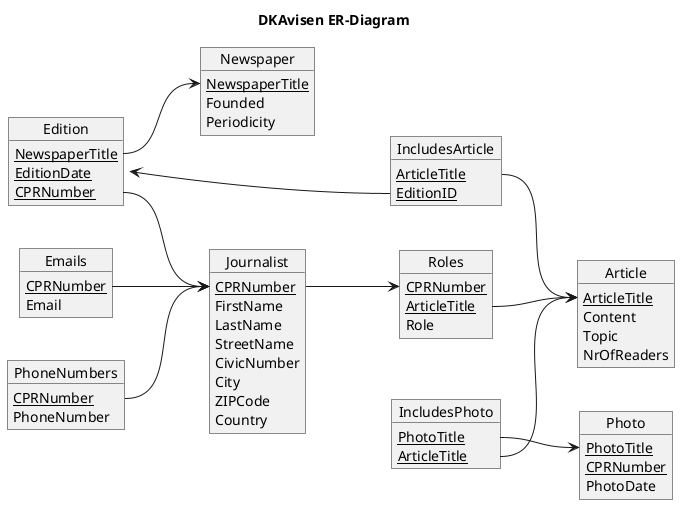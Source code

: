 @startuml logical_design_diagram
title DKAvisen ER-Diagram
left to right direction
' skinparam linetype polyline
' skinparam linetype ortho

Object Journalist {
    <u>CPRNumber
    FirstName
    LastName
    StreetName
    CivicNumber
    City
    ZIPCode
    Country
}

Object Emails {
    <u>CPRNumber
    Email
}
Emails::CPRNumber --> Journalist::CPRNumber

Object PhoneNumbers {
    <u>CPRNumber
    PhoneNumber
}
PhoneNumbers::CPRNumber --> Journalist::CPRNumber

Object Article {
    <u>ArticleTitle
    Content
    Topic
    NrOfReaders
}

Object Roles {
    <u>CPRNumber
    <u>ArticleTitle
    Role
}
Roles::ArticleTitle --> Article::ArticleTitle
Journalist::CPRNumber --> Roles::CPRNumber

Object Photo {
    <u>PhotoTitle
    <u>CPRNumber
    PhotoDate
}

Object IncludesPhoto {
    <u>PhotoTitle
    <u>ArticleTitle
}
IncludesPhoto::PhotoTitle --> Photo::PhotoTitle
IncludesPhoto::ArticleTitle --> Article::ArticleTitle

Object Newspaper {
    <u>NewspaperTitle
    Founded
    Periodicity
}

Object Edition {
    <u>NewspaperTitle
    <u>EditionDate
    <u>CPRNumber
}
Edition::NewspaperTitle --> Newspaper::NewspaperTitle
Edition::CPRNumber --> Journalist::CPRNumber

Object IncludesArticle {
    <u>ArticleTitle
    <u>EditionID
}
IncludesArticle::ArticleTitle --> Article::ArticleTitle
IncludesArticle::EditionID -u-> Edition::EditionID


@enduml